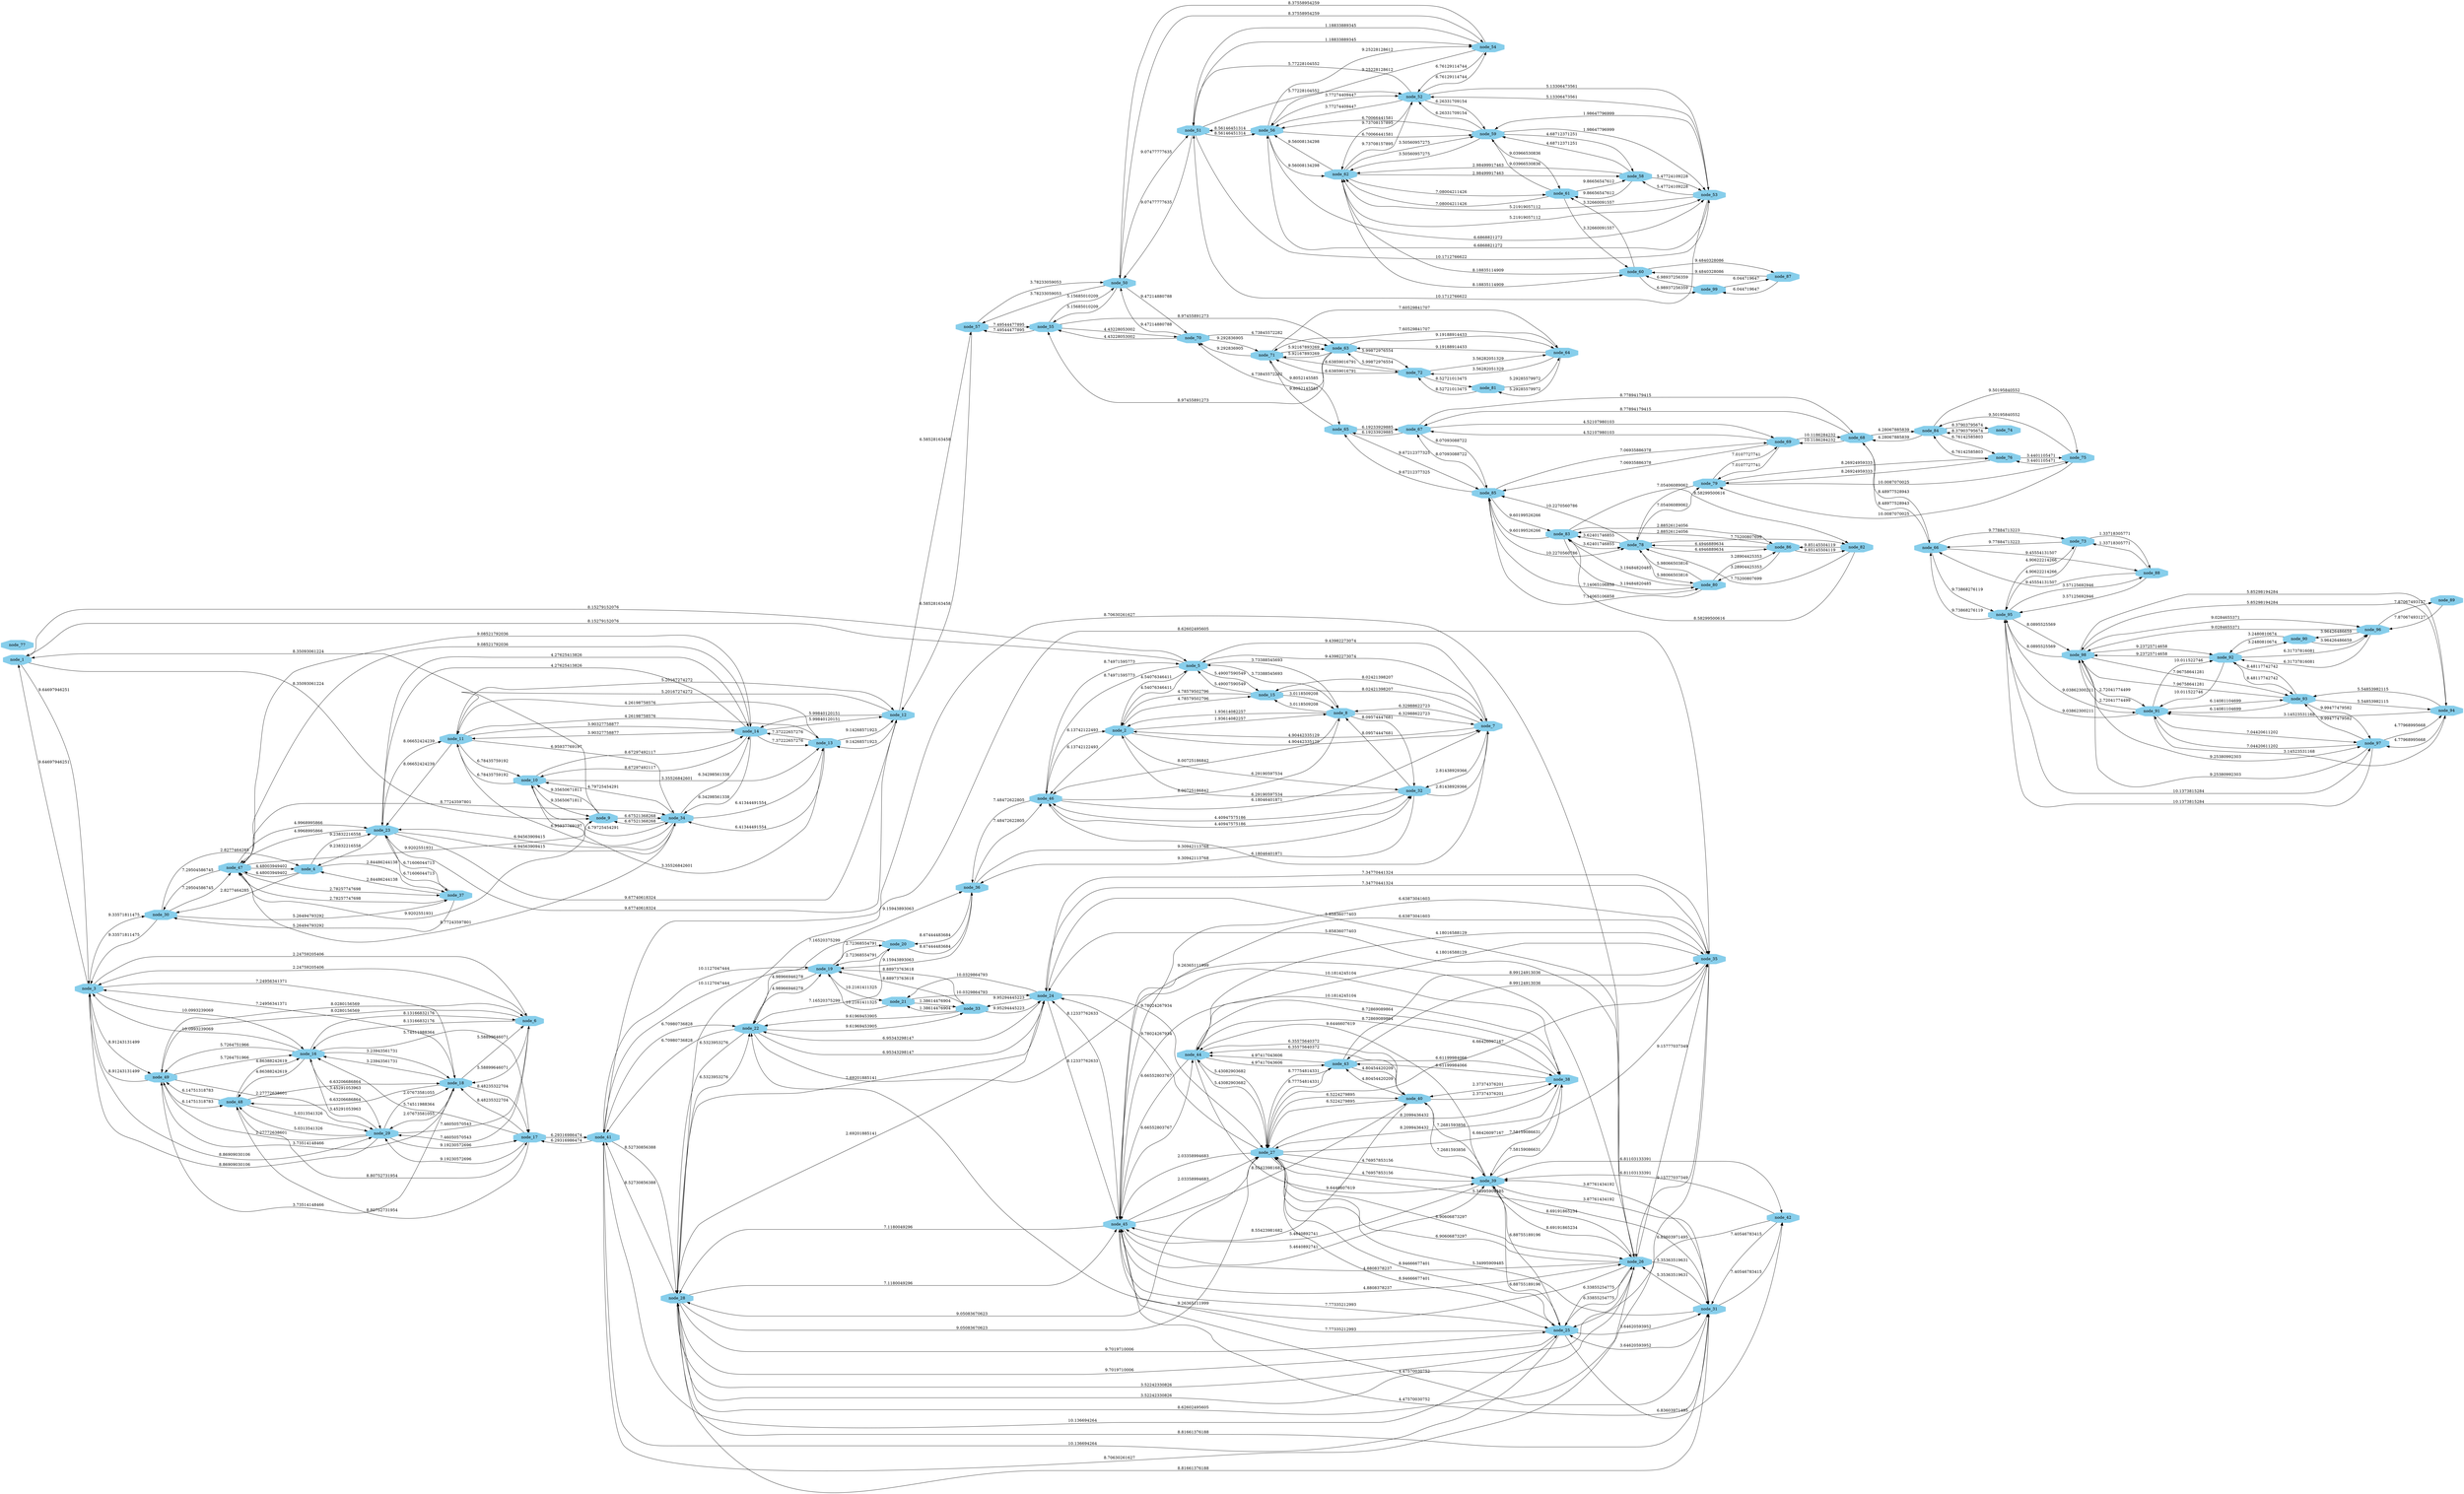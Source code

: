 digraph G {
node [width=.3,height=.3,shape=octagon,style=filled,color=skyblue];
overlap="false";
rankdir="LR";
aspect="1";
node_1 [pos="46.7055665342,67.7529097316!"];
node_2 [pos="49.348569869,80.1428351155!"];
node_3 [pos="37.1203764808,66.6627976322!"];
node_4 [pos="40.1554061195,56.4005180994!"];
node_5 [pos="48.032383806,75.7970110182!"];
node_6 [pos="35.3606160367,68.0609797452!"];
node_7 [pos="50.4505363036,84.9218557668!"];
node_8 [pos="50.5079947622,78.5922303296!"];
node_9 [pos="51.6063572928,60.9912315353!"];
node_10 [pos="57.7121211651,53.9015301662!"];
node_11 [pos="54.8400333334,47.7550987282!"];
node_12 [pos="53.1715929565,42.8282634325!"];
node_13 [pos="58.0463561158,50.5629506467!"];
node_14 [pos="50.9933163598,48.4171746004!"];
node_15 [pos="53.2793059948,77.4127897753!"];
node_16 [pos="27.2726737202,68.9031310258!"];
node_17 [pos="25.9436452065,74.4924141361!"];
node_18 [pos="29.8776468399,66.9774991388!"];
node_19 [pos="30.7383687014,85.3117122274!"];
node_20 [pos="32.5918309923,83.3159315531!"];
node_21 [pos="29.2716686192,95.4220203586!"];
node_22 [pos="25.7505013254,85.4458031949!"];
node_23 [pos="47.2480263079,50.4809458768!"];
node_24 [pos="20.6935922803,90.2184231396!"];
node_25 [pos="12.3542293911,81.33117382!"];
node_26 [pos="16.5111460573,86.116285337!"];
node_27 [pos="10.913517724,90.1610773448!"];
node_28 [pos="19.6353912645,87.7431098045!"];
node_29 [pos="28.3138804844,65.6109463911!"];
node_30 [pos="37.4862695545,57.3342524629!"];
node_31 [pos="11.3152677109,84.8262240887!"];
node_32 [pos="47.9888899051,86.2860713309!"];
node_33 [pos="29.8347767039,94.1554081031!"];
node_34 [pos="52.9465463523,54.4519371548!"];
node_35 [pos="15.2846402314,95.1915507146!"];
node_36 [pos="39.0996364312,89.0513009045!"];
node_37 [pos="41.4474129742,53.8659647665!"];
node_38 [pos="3.0075908273,92.3745575298!"];
node_39 [pos="7.82876384819,86.5233345151!"];
node_40 [pos="5.19461954044,93.2973602473!"];
node_41 [pos="22.3522474345,79.6601843505!"];
node_42 [pos="5.634515379,80.0754339664!"];
node_43 [pos="6.69862591716,97.8604304647!"];
node_44 [pos="11.1233025535,95.5878530314!"];
node_45 [pos="12.6477163696,89.0989835968!"];
node_46 [pos="44.3823684478,83.7490495761!"];
node_47 [pos="44.1741665653,54.420538719!"];
node_48 [pos="23.305320696,66.0893324834!"];
node_49 [pos="28.8296676375,63.3923880524!"];
node_50 [pos="49.1177265421,33.2897995045!"];
node_51 [pos="41.5693609062,28.2525613808!"];
node_52 [pos="37.6896767828,23.9785375657!"];
node_53 [pos="37.7013120385,18.8454860171!"];
node_54 [pos="41.6816300526,29.4355850341!"];
node_55 [pos="52.5658821121,29.455307864!"];
node_56 [pos="33.9375653382,24.3725651154!"];
node_57 [pos="50.714560111,36.718523356!"];
node_58 [pos="37.0071732734,13.412407575!"];
node_59 [pos="35.9176077033,17.9711327877!"];
node_60 [pos="26.7098770425,11.9458081112!"];
node_61 [pos="27.3072880816,15.2183260564!"];
node_62 [pos="34.3762598051,14.822554516!"];
node_63 [pos="57.8758378052,22.2201797922!"];
node_64 [pos="65.0561258378,16.4813393336!"];
node_65 [pos="73.0739104784,26.2413580442!"];
node_66 [pos="77.3244095131,37.2518951301!"];
node_67 [pos="79.2392433701,25.6636588787!"];
node_68 [pos="84.4901851021,32.6990998707!"];
node_69 [pos="82.689462602,22.741989866!"];
node_70 [pos="54.3682276528,25.4060287617!"];
node_71 [pos="63.543859095,23.9347689677!"];
node_72 [pos="61.6631172338,17.5681615926!"];
node_73 [pos="84.5425488359,43.8491912393!"];
node_74 [pos="94.495772889,38.0391307142!"];
node_75 [pos="96.1555949623,26.0754062893!"];
node_76 [pos="92.749281445,26.5564351844!"];
node_77 [pos="98.6874617825,14.0354215657!"];
node_78 [pos="86.5377476167,12.6109670315!"];
node_79 [pos="88.7940073746,19.2944591541!"];
node_80 [pos="80.7091349431,11.2709563601!"];
node_81 [pos="68.4794806429,12.4446371653!"];
node_82 [pos="91.5401236957,6.68898570844!"];
node_83 [pos="83.7510004591,10.2941712072!"];
node_84 [pos="88.7097848104,31.9785516137!"];
node_85 [pos="77.6913108003,17.7425585671!"];
node_86 [pos="81.8003563414,8.16820790724!"];
node_87 [pos="31.1356203249,3.55774071088!"];
node_88 [pos="83.3815541983,44.5126292406!"];
node_89 [pos="91.4407063005,53.5442918328!"];
node_90 [pos="84.8249196364,63.3267592563!"];
node_91 [pos="76.7352984302,54.748724335!"];
node_92 [pos="81.581949128,63.5088935519!"];
node_93 [pos="73.7979455274,60.1414526092!"];
node_94 [pos="73.5937406662,54.596671773!"];
node_95 [pos="80.4074745059,46.4896790728!"];
node_96 [pos="86.7333758617,59.852109523!"];
node_97 [pos="71.1041946886,50.5165250959!"];
node_98 [pos="79.4462452444,54.5219202842!"];
node_99 [pos="25.2914538887,5.10187615734!"];
      node_68 -> node_84 [label="4.28067885839"];
      node_68 -> node_69 [label="10.1186284232"];
      node_68 -> node_66 [label="8.48977528943"];
      node_68 -> node_67 [label="8.77894179415"];
      node_69 -> node_85 [label="7.06935886378"];
      node_69 -> node_68 [label="10.1186284232"];
      node_69 -> node_79 [label="7.0107727741"];
      node_69 -> node_67 [label="4.52107980103"];
      node_62 -> node_61 [label="7.08004211426"];
      node_62 -> node_53 [label="5.21919057112"];
      node_62 -> node_52 [label="9.73708157895"];
      node_62 -> node_56 [label="9.56008134298"];
      node_62 -> node_59 [label="3.50560957275"];
      node_62 -> node_58 [label="2.98499917463"];
      node_62 -> node_60 [label="8.18835114909"];
      node_63 -> node_72 [label="5.99872976554"];
      node_63 -> node_71 [label="5.92167893269"];
      node_63 -> node_64 [label="9.19188914433"];
      node_63 -> node_55 [label="8.97455891273"];
      node_63 -> node_70 [label="4.73845572282"];
      node_60 -> node_62 [label="8.18835114909"];
      node_60 -> node_61 [label="3.32660091557"];
      node_60 -> node_87 [label="9.4840328086"];
      node_60 -> node_99 [label="6.98937256359"];
      node_61 -> node_62 [label="7.08004211426"];
      node_61 -> node_59 [label="9.03966530836"];
      node_61 -> node_58 [label="9.86656547612"];
      node_61 -> node_60 [label="3.32660091557"];
      node_66 -> node_68 [label="8.48977528943"];
      node_66 -> node_88 [label="9.45554131507"];
      node_66 -> node_95 [label="9.73868276119"];
      node_66 -> node_73 [label="9.77884713223"];
      node_67 -> node_85 [label="8.07093088722"];
      node_67 -> node_68 [label="8.77894179415"];
      node_67 -> node_69 [label="4.52107980103"];
      node_67 -> node_65 [label="6.19233929885"];
      node_64 -> node_63 [label="9.19188914433"];
      node_64 -> node_71 [label="7.60529841707"];
      node_64 -> node_81 [label="5.29285579972"];
      node_64 -> node_72 [label="3.56282051329"];
      node_65 -> node_85 [label="9.67212377325"];
      node_65 -> node_71 [label="9.8052145585"];
      node_65 -> node_67 [label="6.19233929885"];
      node_19 -> node_33 [label="8.88973763618"];
      node_19 -> node_36 [label="9.15943893063"];
      node_19 -> node_41 [label="10.1127047444"];
      node_19 -> node_22 [label="4.98966946278"];
      node_19 -> node_20 [label="2.72368554791"];
      node_19 -> node_21 [label="10.2161411325"];
      node_18 -> node_17 [label="8.48235322704"];
      node_18 -> node_6 [label="5.58899646071"];
      node_18 -> node_3 [label="7.24956341371"];
      node_18 -> node_16 [label="3.23943561731"];
      node_18 -> node_48 [label="6.63206686864"];
      node_18 -> node_49 [label="3.73514148466"];
      node_18 -> node_29 [label="2.07673581055"];
      node_17 -> node_41 [label="6.29316986474"];
      node_17 -> node_16 [label="5.74511988364"];
      node_17 -> node_48 [label="8.80752731954"];
      node_17 -> node_29 [label="9.19230572696"];
      node_17 -> node_18 [label="8.48235322704"];
      node_16 -> node_18 [label="3.23943561731"];
      node_16 -> node_17 [label="5.74511988364"];
      node_16 -> node_6 [label="8.13166832176"];
      node_16 -> node_3 [label="10.0993239069"];
      node_16 -> node_48 [label="4.86388242619"];
      node_16 -> node_49 [label="5.7264751966"];
      node_16 -> node_29 [label="3.45291053963"];
      node_15 -> node_7 [label="8.02421398207"];
      node_15 -> node_5 [label="5.49007590549"];
      node_15 -> node_2 [label="4.78579502796"];
      node_15 -> node_8 [label="3.0118509208"];
      node_14 -> node_13 [label="7.37222657276"];
      node_14 -> node_34 [label="6.34298561338"];
      node_14 -> node_11 [label="3.90327758877"];
      node_14 -> node_12 [label="5.99840120151"];
      node_14 -> node_23 [label="4.27625413826"];
      node_14 -> node_47 [label="9.08521792036"];
      node_14 -> node_10 [label="8.67297492117"];
      node_13 -> node_34 [label="6.41344491554"];
      node_13 -> node_14 [label="7.37222657276"];
      node_13 -> node_12 [label="9.14268571923"];
      node_13 -> node_11 [label="4.26198758576"];
      node_13 -> node_10 [label="3.35526842601"];
      node_12 -> node_57 [label="6.58528163458"];
      node_12 -> node_14 [label="5.99840120151"];
      node_12 -> node_13 [label="9.14268571923"];
      node_12 -> node_23 [label="9.67740618324"];
      node_12 -> node_11 [label="5.20167274272"];
      node_11 -> node_14 [label="3.90327758877"];
      node_11 -> node_13 [label="4.26198758576"];
      node_11 -> node_34 [label="6.95937769197"];
      node_11 -> node_12 [label="5.20167274272"];
      node_11 -> node_23 [label="8.06652424239"];
      node_11 -> node_10 [label="6.78435759192"];
      node_10 -> node_14 [label="8.67297492117"];
      node_10 -> node_13 [label="3.35526842601"];
      node_10 -> node_11 [label="6.78435759192"];
      node_10 -> node_9 [label="9.35650671811"];
      node_10 -> node_34 [label="4.79725454291"];
      node_97 -> node_95 [label="10.1373815284"];
      node_97 -> node_94 [label="4.77968995668"];
      node_97 -> node_93 [label="9.99477479582"];
      node_97 -> node_91 [label="7.04420611202"];
      node_97 -> node_98 [label="9.25380992303"];
      node_96 -> node_98 [label="9.0284655371"];
      node_96 -> node_92 [label="6.31737816081"];
      node_96 -> node_89 [label="7.87067493127"];
      node_96 -> node_90 [label="3.96426486659"];
      node_95 -> node_66 [label="9.73868276119"];
      node_95 -> node_97 [label="10.1373815284"];
      node_95 -> node_91 [label="9.03862300211"];
      node_95 -> node_88 [label="3.57125692946"];
      node_95 -> node_73 [label="4.90622214266"];
      node_95 -> node_98 [label="8.0895525569"];
      node_94 -> node_97 [label="4.77968995668"];
      node_94 -> node_93 [label="5.54853982115"];
      node_94 -> node_91 [label="3.14523531168"];
      node_94 -> node_98 [label="5.85298194284"];
      node_93 -> node_97 [label="9.99477479582"];
      node_93 -> node_94 [label="5.54853982115"];
      node_93 -> node_92 [label="8.48117742742"];
      node_93 -> node_91 [label="6.14081104699"];
      node_93 -> node_98 [label="7.96758641281"];
      node_92 -> node_96 [label="6.31737816081"];
      node_92 -> node_98 [label="9.23725714658"];
      node_92 -> node_93 [label="8.48117742742"];
      node_92 -> node_91 [label="10.011522746"];
      node_92 -> node_90 [label="3.2480810674"];
      node_91 -> node_97 [label="7.04420611202"];
      node_91 -> node_95 [label="9.03862300211"];
      node_91 -> node_94 [label="3.14523531168"];
      node_91 -> node_93 [label="6.14081104699"];
      node_91 -> node_92 [label="10.011522746"];
      node_91 -> node_98 [label="2.72041774499"];
      node_90 -> node_96 [label="3.96426486659"];
      node_90 -> node_92 [label="3.2480810674"];
      node_99 -> node_60 [label="6.98937256359"];
      node_99 -> node_87 [label="6.044719647"];
      node_98 -> node_97 [label="9.25380992303"];
      node_98 -> node_96 [label="9.0284655371"];
      node_98 -> node_95 [label="8.0895525569"];
      node_98 -> node_94 [label="5.85298194284"];
      node_98 -> node_93 [label="7.96758641281"];
      node_98 -> node_92 [label="9.23725714658"];
      node_98 -> node_91 [label="2.72041774499"];
      node_84 -> node_75 [label="9.50195840552"];
      node_84 -> node_74 [label="8.37903795674"];
      node_84 -> node_68 [label="4.28067885839"];
      node_84 -> node_76 [label="6.76142585803"];
      node_85 -> node_69 [label="7.06935886378"];
      node_85 -> node_80 [label="7.14065106858"];
      node_85 -> node_78 [label="10.2270560786"];
      node_85 -> node_83 [label="9.60199526266"];
      node_85 -> node_67 [label="8.07093088722"];
      node_85 -> node_65 [label="9.67212377325"];
      node_86 -> node_80 [label="3.28904425353"];
      node_86 -> node_78 [label="6.4946889634"];
      node_86 -> node_82 [label="9.85145504119"];
      node_86 -> node_83 [label="2.88526124056"];
      node_87 -> node_60 [label="9.4840328086"];
      node_87 -> node_99 [label="6.044719647"];
      node_80 -> node_85 [label="7.14065106858"];
      node_80 -> node_86 [label="3.28904425353"];
      node_80 -> node_78 [label="5.98066503816"];
      node_80 -> node_83 [label="3.19484820485"];
      node_81 -> node_64 [label="5.29285579972"];
      node_81 -> node_72 [label="8.52721013475"];
      node_82 -> node_86 [label="9.85145504119"];
      node_82 -> node_78 [label="7.75200807699"];
      node_82 -> node_83 [label="8.58299500616"];
      node_83 -> node_85 [label="9.60199526266"];
      node_83 -> node_86 [label="2.88526124056"];
      node_83 -> node_80 [label="3.19484820485"];
      node_83 -> node_78 [label="3.62401746855"];
      node_83 -> node_82 [label="8.58299500616"];
      node_88 -> node_95 [label="3.57125692946"];
      node_88 -> node_66 [label="9.45554131507"];
      node_88 -> node_73 [label="1.33718305771"];
      node_89 -> node_96 [label="7.87067493127"];
      node_9 -> node_47 [label="9.9202551931"];
      node_9 -> node_34 [label="6.67521368268"];
      node_9 -> node_1 [label="8.35093061224"];
      node_9 -> node_10 [label="9.35650671811"];
      node_8 -> node_7 [label="6.32988622723"];
      node_8 -> node_5 [label="3.73388545693"];
      node_8 -> node_32 [label="8.09574447681"];
      node_8 -> node_2 [label="1.93614082257"];
      node_8 -> node_46 [label="8.00725186842"];
      node_8 -> node_15 [label="3.0118509208"];
      node_7 -> node_8 [label="6.32988622723"];
      node_7 -> node_5 [label="9.43982273074"];
      node_7 -> node_32 [label="2.81438929366"];
      node_7 -> node_2 [label="4.90442335129"];
      node_7 -> node_46 [label="6.18046401871"];
      node_7 -> node_15 [label="8.02421398207"];
      node_6 -> node_49 [label="8.0280156569"];
      node_6 -> node_16 [label="8.13166832176"];
      node_6 -> node_29 [label="7.46050570543"];
      node_6 -> node_3 [label="2.24759205406"];
      node_6 -> node_18 [label="5.58899646071"];
      node_5 -> node_8 [label="3.73388545693"];
      node_5 -> node_7 [label="9.43982273074"];
      node_5 -> node_15 [label="5.49007590549"];
      node_5 -> node_2 [label="4.54076346411"];
      node_5 -> node_1 [label="8.15279152076"];
      node_5 -> node_46 [label="8.74971595773"];
      node_4 -> node_30 [label="2.8277464285"];
      node_4 -> node_23 [label="9.23832216558"];
      node_4 -> node_37 [label="2.84486244138"];
      node_4 -> node_47 [label="4.48003949402"];
      node_3 -> node_18 [label="7.24956341371"];
      node_3 -> node_6 [label="2.24759205406"];
      node_3 -> node_1 [label="9.64697946251"];
      node_3 -> node_16 [label="10.0993239069"];
      node_3 -> node_30 [label="9.33571811475"];
      node_3 -> node_49 [label="8.91243131499"];
      node_3 -> node_29 [label="8.86909030106"];
      node_2 -> node_8 [label="1.93614082257"];
      node_2 -> node_7 [label="4.90442335129"];
      node_2 -> node_5 [label="4.54076346411"];
      node_2 -> node_32 [label="6.29190597534"];
      node_2 -> node_46 [label="6.13742122493"];
      node_2 -> node_15 [label="4.78579502796"];
      node_1 -> node_5 [label="8.15279152076"];
      node_1 -> node_3 [label="9.64697946251"];
      node_1 -> node_9 [label="8.35093061224"];
      node_39 -> node_40 [label="7.2681593856"];
      node_39 -> node_38 [label="7.58159086631"];
      node_39 -> node_31 [label="3.87761434192"];
      node_39 -> node_26 [label="8.69191865234"];
      node_39 -> node_27 [label="4.76957853156"];
      node_39 -> node_42 [label="6.81103133391"];
      node_39 -> node_25 [label="6.88755189196"];
      node_39 -> node_44 [label="9.6446607619"];
      node_39 -> node_45 [label="5.4640892741"];
      node_38 -> node_39 [label="7.58159086631"];
      node_38 -> node_40 [label="2.37374376201"];
      node_38 -> node_27 [label="8.2099436432"];
      node_38 -> node_43 [label="6.61199984066"];
      node_38 -> node_44 [label="8.72869089864"];
      node_38 -> node_45 [label="10.1814245104"];
      node_31 -> node_39 [label="3.87761434192"];
      node_31 -> node_26 [label="5.35363519631"];
      node_31 -> node_27 [label="5.34995909485"];
      node_31 -> node_42 [label="7.40546783415"];
      node_31 -> node_25 [label="3.64620593952"];
      node_31 -> node_45 [label="4.47570030752"];
      node_31 -> node_28 [label="8.81661376188"];
      node_30 -> node_4 [label="2.8277464285"];
      node_30 -> node_3 [label="9.33571811475"];
      node_30 -> node_37 [label="5.26494793292"];
      node_30 -> node_47 [label="7.29504586745"];
      node_33 -> node_24 [label="9.95294445223"];
      node_33 -> node_22 [label="9.61969453905"];
      node_33 -> node_19 [label="8.88973763618"];
      node_33 -> node_21 [label="1.38614476904"];
      node_32 -> node_7 [label="2.81438929366"];
      node_32 -> node_36 [label="9.30942113768"];
      node_32 -> node_2 [label="6.29190597534"];
      node_32 -> node_46 [label="4.40947575186"];
      node_32 -> node_8 [label="8.09574447681"];
      node_35 -> node_26 [label="9.15777037349"];
      node_35 -> node_27 [label="6.66426097167"];
      node_35 -> node_24 [label="7.34770441324"];
      node_35 -> node_43 [label="8.99124913036"];
      node_35 -> node_44 [label="4.18016588129"];
      node_35 -> node_45 [label="6.63873041603"];
      node_35 -> node_28 [label="8.62602495605"];
      node_34 -> node_9 [label="6.67521368268"];
      node_34 -> node_14 [label="6.34298561338"];
      node_34 -> node_13 [label="6.41344491554"];
      node_34 -> node_11 [label="6.95937769197"];
      node_34 -> node_10 [label="4.79725454291"];
      node_34 -> node_23 [label="6.94563909415"];
      node_34 -> node_47 [label="8.77243597801"];
      node_37 -> node_30 [label="5.26494793292"];
      node_37 -> node_4 [label="2.84486244138"];
      node_37 -> node_23 [label="6.71606044713"];
      node_37 -> node_47 [label="2.78257747698"];
      node_36 -> node_32 [label="9.30942113768"];
      node_36 -> node_20 [label="8.67444483684"];
      node_36 -> node_19 [label="9.15943893063"];
      node_36 -> node_46 [label="7.48472622805"];
      node_26 -> node_39 [label="8.69191865234"];
      node_26 -> node_41 [label="8.70630261627"];
      node_26 -> node_31 [label="5.35363519631"];
      node_26 -> node_35 [label="9.15777037349"];
      node_26 -> node_27 [label="6.90606873297"];
      node_26 -> node_24 [label="5.85836077403"];
      node_26 -> node_25 [label="6.33855254775"];
      node_26 -> node_22 [label="9.26365111999"];
      node_26 -> node_45 [label="4.8808378237"];
      node_26 -> node_28 [label="3.52242330826"];
      node_27 -> node_39 [label="4.76957853156"];
      node_27 -> node_38 [label="8.2099436432"];
      node_27 -> node_31 [label="5.34995909485"];
      node_27 -> node_35 [label="6.66426097167"];
      node_27 -> node_26 [label="6.90606873297"];
      node_27 -> node_24 [label="9.78024267934"];
      node_27 -> node_25 [label="8.94666677401"];
      node_27 -> node_44 [label="5.43082903682"];
      node_27 -> node_45 [label="2.03358994683"];
      node_27 -> node_40 [label="6.5224279895"];
      node_27 -> node_43 [label="8.77754814331"];
      node_27 -> node_28 [label="9.05083670623"];
      node_24 -> node_33 [label="9.95294445223"];
      node_24 -> node_35 [label="7.34770441324"];
      node_24 -> node_26 [label="5.85836077403"];
      node_24 -> node_27 [label="9.78024267934"];
      node_24 -> node_22 [label="6.95343298147"];
      node_24 -> node_45 [label="8.12337762633"];
      node_24 -> node_21 [label="10.0329864793"];
      node_24 -> node_28 [label="2.69201885141"];
      node_25 -> node_39 [label="6.88755189196"];
      node_25 -> node_41 [label="10.136694264"];
      node_25 -> node_31 [label="3.64620593952"];
      node_25 -> node_26 [label="6.33855254775"];
      node_25 -> node_27 [label="8.94666677401"];
      node_25 -> node_42 [label="6.83603971495"];
      node_25 -> node_45 [label="7.77335212993"];
      node_25 -> node_28 [label="9.7019710006"];
      node_22 -> node_19 [label="4.98966946278"];
      node_22 -> node_33 [label="9.61969453905"];
      node_22 -> node_26 [label="9.26365111999"];
      node_22 -> node_41 [label="6.70980736828"];
      node_22 -> node_24 [label="6.95343298147"];
      node_22 -> node_20 [label="7.16520375299"];
      node_22 -> node_28 [label="6.5323953276"];
      node_23 -> node_14 [label="4.27625413826"];
      node_23 -> node_4 [label="9.23832216558"];
      node_23 -> node_12 [label="9.67740618324"];
      node_23 -> node_37 [label="6.71606044713"];
      node_23 -> node_34 [label="6.94563909415"];
      node_23 -> node_11 [label="8.06652424239"];
      node_23 -> node_47 [label="4.9968995866"];
      node_20 -> node_22 [label="7.16520375299"];
      node_20 -> node_19 [label="2.72368554791"];
      node_20 -> node_36 [label="8.67444483684"];
      node_21 -> node_24 [label="10.0329864793"];
      node_21 -> node_33 [label="1.38614476904"];
      node_21 -> node_19 [label="10.2161411325"];
      node_28 -> node_41 [label="8.52730856388"];
      node_28 -> node_31 [label="8.81661376188"];
      node_28 -> node_35 [label="8.62602495605"];
      node_28 -> node_26 [label="3.52242330826"];
      node_28 -> node_27 [label="9.05083670623"];
      node_28 -> node_24 [label="2.69201885141"];
      node_28 -> node_25 [label="9.7019710006"];
      node_28 -> node_22 [label="6.5323953276"];
      node_28 -> node_45 [label="7.1180049296"];
      node_29 -> node_18 [label="2.07673581055"];
      node_29 -> node_17 [label="9.19230572696"];
      node_29 -> node_6 [label="7.46050570543"];
      node_29 -> node_3 [label="8.86909030106"];
      node_29 -> node_16 [label="3.45291053963"];
      node_29 -> node_48 [label="5.0313541326"];
      node_29 -> node_49 [label="2.27772638601"];
      node_53 -> node_52 [label="5.13306473561"];
      node_53 -> node_51 [label="10.1712766622"];
      node_53 -> node_56 [label="6.6868821272"];
      node_53 -> node_62 [label="5.21919057112"];
      node_53 -> node_59 [label="1.98647796999"];
      node_53 -> node_58 [label="5.47724109228"];
      node_52 -> node_53 [label="5.13306473561"];
      node_52 -> node_51 [label="5.77228104552"];
      node_52 -> node_56 [label="3.77274409447"];
      node_52 -> node_54 [label="6.76129114744"];
      node_52 -> node_62 [label="9.73708157895"];
      node_52 -> node_59 [label="6.26331709154"];
      node_51 -> node_53 [label="10.1712766622"];
      node_51 -> node_52 [label="5.77228104552"];
      node_51 -> node_50 [label="9.07477777635"];
      node_51 -> node_56 [label="8.56146451314"];
      node_51 -> node_54 [label="1.18833889345"];
      node_50 -> node_51 [label="9.07477777635"];
      node_50 -> node_57 [label="3.78233059053"];
      node_50 -> node_70 [label="9.47214880788"];
      node_50 -> node_55 [label="5.15685010209"];
      node_50 -> node_54 [label="8.37558954259"];
      node_57 -> node_50 [label="3.78233059053"];
      node_57 -> node_12 [label="6.58528163458"];
      node_57 -> node_55 [label="7.49544477895"];
      node_56 -> node_53 [label="6.6868821272"];
      node_56 -> node_52 [label="3.77274409447"];
      node_56 -> node_51 [label="8.56146451314"];
      node_56 -> node_54 [label="9.25228128612"];
      node_56 -> node_62 [label="9.56008134298"];
      node_56 -> node_59 [label="6.70066441581"];
      node_55 -> node_63 [label="8.97455891273"];
      node_55 -> node_50 [label="5.15685010209"];
      node_55 -> node_57 [label="7.49544477895"];
      node_55 -> node_70 [label="4.43228053002"];
      node_54 -> node_52 [label="6.76129114744"];
      node_54 -> node_51 [label="1.18833889345"];
      node_54 -> node_50 [label="8.37558954259"];
      node_54 -> node_56 [label="9.25228128612"];
      node_59 -> node_61 [label="9.03966530836"];
      node_59 -> node_53 [label="1.98647796999"];
      node_59 -> node_52 [label="6.26331709154"];
      node_59 -> node_56 [label="6.70066441581"];
      node_59 -> node_62 [label="3.50560957275"];
      node_59 -> node_58 [label="4.68712371251"];
      node_58 -> node_53 [label="5.47724109228"];
      node_58 -> node_62 [label="2.98499917463"];
      node_58 -> node_59 [label="4.68712371251"];
      node_58 -> node_61 [label="9.86656547612"];
      node_40 -> node_39 [label="7.2681593856"];
      node_40 -> node_38 [label="2.37374376201"];
      node_40 -> node_27 [label="6.5224279895"];
      node_40 -> node_43 [label="4.80454420209"];
      node_40 -> node_44 [label="6.35575640372"];
      node_40 -> node_45 [label="8.55423981682"];
      node_41 -> node_19 [label="10.1127047444"];
      node_41 -> node_17 [label="6.29316986474"];
      node_41 -> node_26 [label="8.70630261627"];
      node_41 -> node_25 [label="10.136694264"];
      node_41 -> node_22 [label="6.70980736828"];
      node_41 -> node_28 [label="8.52730856388"];
      node_42 -> node_31 [label="7.40546783415"];
      node_42 -> node_39 [label="6.81103133391"];
      node_42 -> node_25 [label="6.83603971495"];
      node_43 -> node_40 [label="4.80454420209"];
      node_43 -> node_27 [label="8.77754814331"];
      node_43 -> node_44 [label="4.97417043606"];
      node_43 -> node_35 [label="8.99124913036"];
      node_43 -> node_38 [label="6.61199984066"];
      node_44 -> node_39 [label="9.6446607619"];
      node_44 -> node_38 [label="8.72869089864"];
      node_44 -> node_35 [label="4.18016588129"];
      node_44 -> node_40 [label="6.35575640372"];
      node_44 -> node_27 [label="5.43082903682"];
      node_44 -> node_43 [label="4.97417043606"];
      node_44 -> node_45 [label="6.66552803767"];
      node_45 -> node_39 [label="5.4640892741"];
      node_45 -> node_38 [label="10.1814245104"];
      node_45 -> node_31 [label="4.47570030752"];
      node_45 -> node_35 [label="6.63873041603"];
      node_45 -> node_26 [label="4.8808378237"];
      node_45 -> node_27 [label="2.03358994683"];
      node_45 -> node_24 [label="8.12337762633"];
      node_45 -> node_25 [label="7.77335212993"];
      node_45 -> node_44 [label="6.66552803767"];
      node_45 -> node_40 [label="8.55423981682"];
      node_45 -> node_28 [label="7.1180049296"];
      node_46 -> node_8 [label="8.00725186842"];
      node_46 -> node_7 [label="6.18046401871"];
      node_46 -> node_5 [label="8.74971595773"];
      node_46 -> node_32 [label="4.40947575186"];
      node_46 -> node_2 [label="6.13742122493"];
      node_46 -> node_36 [label="7.48472622805"];
      node_47 -> node_14 [label="9.08521792036"];
      node_47 -> node_9 [label="9.9202551931"];
      node_47 -> node_30 [label="7.29504586745"];
      node_47 -> node_4 [label="4.48003949402"];
      node_47 -> node_34 [label="8.77243597801"];
      node_47 -> node_37 [label="2.78257747698"];
      node_47 -> node_23 [label="4.9968995866"];
      node_48 -> node_17 [label="8.80752731954"];
      node_48 -> node_16 [label="4.86388242619"];
      node_48 -> node_29 [label="5.0313541326"];
      node_48 -> node_49 [label="6.14751318783"];
      node_48 -> node_18 [label="6.63206686864"];
      node_49 -> node_18 [label="3.73514148466"];
      node_49 -> node_6 [label="8.0280156569"];
      node_49 -> node_3 [label="8.91243131499"];
      node_49 -> node_16 [label="5.7264751966"];
      node_49 -> node_48 [label="6.14751318783"];
      node_49 -> node_29 [label="2.27772638601"];
      node_79 -> node_75 [label="10.0087070025"];
      node_79 -> node_69 [label="7.0107727741"];
      node_79 -> node_78 [label="7.05406089062"];
      node_79 -> node_76 [label="8.26924959333"];
      node_78 -> node_85 [label="10.2270560786"];
      node_78 -> node_86 [label="6.4946889634"];
      node_78 -> node_80 [label="5.98066503816"];
      node_78 -> node_82 [label="7.75200807699"];
      node_78 -> node_83 [label="3.62401746855"];
      node_78 -> node_79 [label="7.05406089062"];
      node_75 -> node_84 [label="9.50195840552"];
      node_75 -> node_76 [label="3.4401105471"];
      node_75 -> node_79 [label="10.0087070025"];
      node_74 -> node_84 [label="8.37903795674"];
      node_76 -> node_75 [label="3.4401105471"];
      node_76 -> node_84 [label="6.76142585803"];
      node_76 -> node_79 [label="8.26924959333"];
      node_71 -> node_63 [label="5.92167893269"];
      node_71 -> node_72 [label="6.63859016791"];
      node_71 -> node_70 [label="9.292836905"];
      node_71 -> node_64 [label="7.60529841707"];
      node_71 -> node_65 [label="9.8052145585"];
      node_70 -> node_63 [label="4.73845572282"];
      node_70 -> node_50 [label="9.47214880788"];
      node_70 -> node_71 [label="9.292836905"];
      node_70 -> node_55 [label="4.43228053002"];
      node_73 -> node_88 [label="1.33718305771"];
      node_73 -> node_95 [label="4.90622214266"];
      node_73 -> node_66 [label="9.77884713223"];
      node_72 -> node_63 [label="5.99872976554"];
      node_72 -> node_71 [label="6.63859016791"];
      node_72 -> node_81 [label="8.52721013475"];
      node_72 -> node_64 [label="3.56282051329"];
}